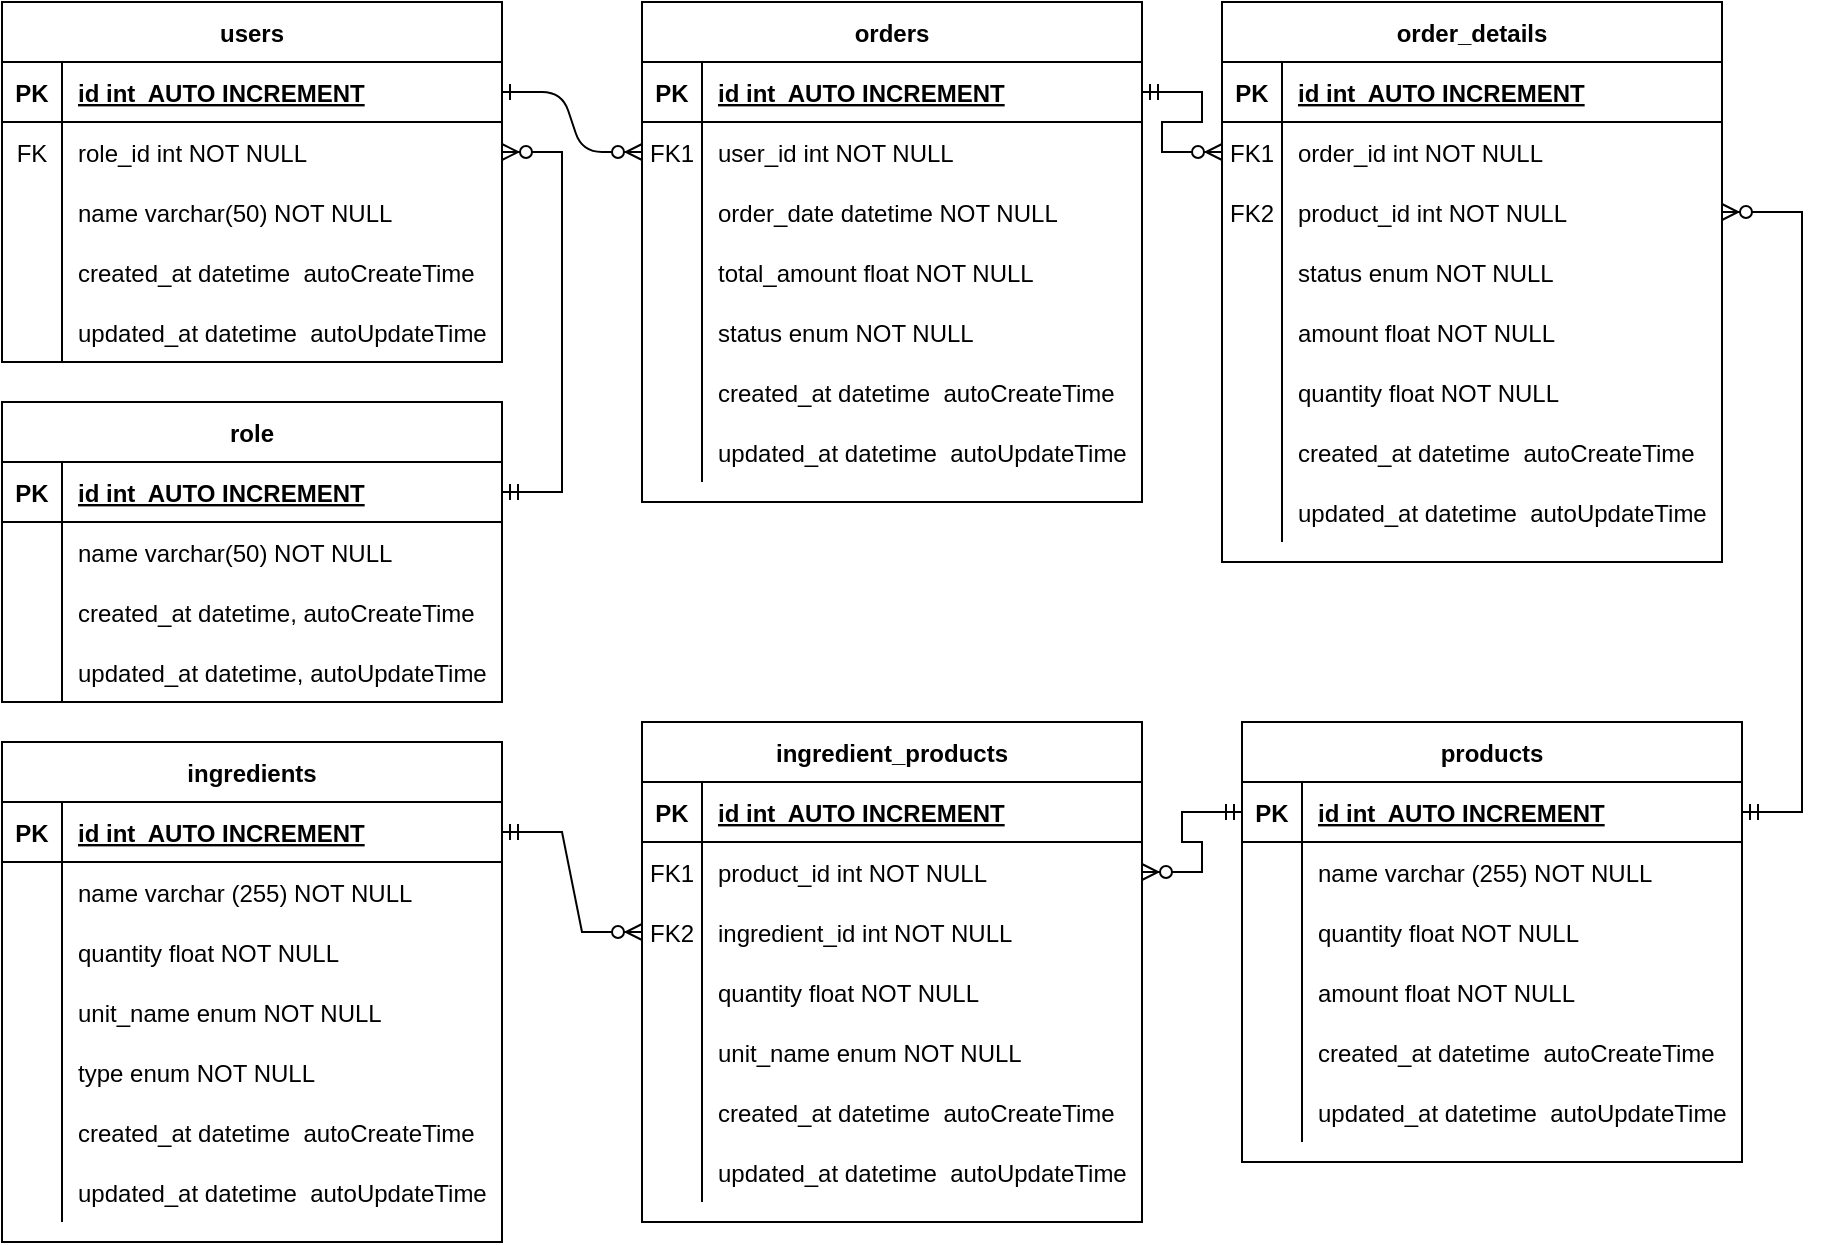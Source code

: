 <mxfile version="24.6.4" type="device">
  <diagram id="R2lEEEUBdFMjLlhIrx00" name="Page-1">
    <mxGraphModel dx="1426" dy="865" grid="1" gridSize="10" guides="1" tooltips="1" connect="1" arrows="1" fold="1" page="1" pageScale="1" pageWidth="850" pageHeight="1100" math="0" shadow="0" extFonts="Permanent Marker^https://fonts.googleapis.com/css?family=Permanent+Marker">
      <root>
        <mxCell id="0" />
        <mxCell id="1" parent="0" />
        <mxCell id="C-vyLk0tnHw3VtMMgP7b-1" value="" style="edgeStyle=entityRelationEdgeStyle;endArrow=ERzeroToMany;startArrow=ERone;endFill=1;startFill=0;" parent="1" source="C-vyLk0tnHw3VtMMgP7b-24" target="C-vyLk0tnHw3VtMMgP7b-6" edge="1">
          <mxGeometry width="100" height="100" relative="1" as="geometry">
            <mxPoint x="340" y="720" as="sourcePoint" />
            <mxPoint x="440" y="620" as="targetPoint" />
          </mxGeometry>
        </mxCell>
        <mxCell id="C-vyLk0tnHw3VtMMgP7b-2" value="orders" style="shape=table;startSize=30;container=1;collapsible=1;childLayout=tableLayout;fixedRows=1;rowLines=0;fontStyle=1;align=center;resizeLast=1;" parent="1" vertex="1">
          <mxGeometry x="360" y="40" width="250" height="250" as="geometry" />
        </mxCell>
        <mxCell id="C-vyLk0tnHw3VtMMgP7b-3" value="" style="shape=partialRectangle;collapsible=0;dropTarget=0;pointerEvents=0;fillColor=none;points=[[0,0.5],[1,0.5]];portConstraint=eastwest;top=0;left=0;right=0;bottom=1;" parent="C-vyLk0tnHw3VtMMgP7b-2" vertex="1">
          <mxGeometry y="30" width="250" height="30" as="geometry" />
        </mxCell>
        <mxCell id="C-vyLk0tnHw3VtMMgP7b-4" value="PK" style="shape=partialRectangle;overflow=hidden;connectable=0;fillColor=none;top=0;left=0;bottom=0;right=0;fontStyle=1;" parent="C-vyLk0tnHw3VtMMgP7b-3" vertex="1">
          <mxGeometry width="30" height="30" as="geometry">
            <mxRectangle width="30" height="30" as="alternateBounds" />
          </mxGeometry>
        </mxCell>
        <mxCell id="C-vyLk0tnHw3VtMMgP7b-5" value="id int  AUTO INCREMENT" style="shape=partialRectangle;overflow=hidden;connectable=0;fillColor=none;top=0;left=0;bottom=0;right=0;align=left;spacingLeft=6;fontStyle=5;" parent="C-vyLk0tnHw3VtMMgP7b-3" vertex="1">
          <mxGeometry x="30" width="220" height="30" as="geometry">
            <mxRectangle width="220" height="30" as="alternateBounds" />
          </mxGeometry>
        </mxCell>
        <mxCell id="C-vyLk0tnHw3VtMMgP7b-6" value="" style="shape=partialRectangle;collapsible=0;dropTarget=0;pointerEvents=0;fillColor=none;points=[[0,0.5],[1,0.5]];portConstraint=eastwest;top=0;left=0;right=0;bottom=0;" parent="C-vyLk0tnHw3VtMMgP7b-2" vertex="1">
          <mxGeometry y="60" width="250" height="30" as="geometry" />
        </mxCell>
        <mxCell id="C-vyLk0tnHw3VtMMgP7b-7" value="FK1" style="shape=partialRectangle;overflow=hidden;connectable=0;fillColor=none;top=0;left=0;bottom=0;right=0;" parent="C-vyLk0tnHw3VtMMgP7b-6" vertex="1">
          <mxGeometry width="30" height="30" as="geometry">
            <mxRectangle width="30" height="30" as="alternateBounds" />
          </mxGeometry>
        </mxCell>
        <mxCell id="C-vyLk0tnHw3VtMMgP7b-8" value="user_id int NOT NULL" style="shape=partialRectangle;overflow=hidden;connectable=0;fillColor=none;top=0;left=0;bottom=0;right=0;align=left;spacingLeft=6;" parent="C-vyLk0tnHw3VtMMgP7b-6" vertex="1">
          <mxGeometry x="30" width="220" height="30" as="geometry">
            <mxRectangle width="220" height="30" as="alternateBounds" />
          </mxGeometry>
        </mxCell>
        <mxCell id="C-vyLk0tnHw3VtMMgP7b-9" value="" style="shape=partialRectangle;collapsible=0;dropTarget=0;pointerEvents=0;fillColor=none;points=[[0,0.5],[1,0.5]];portConstraint=eastwest;top=0;left=0;right=0;bottom=0;" parent="C-vyLk0tnHw3VtMMgP7b-2" vertex="1">
          <mxGeometry y="90" width="250" height="30" as="geometry" />
        </mxCell>
        <mxCell id="C-vyLk0tnHw3VtMMgP7b-10" value="" style="shape=partialRectangle;overflow=hidden;connectable=0;fillColor=none;top=0;left=0;bottom=0;right=0;" parent="C-vyLk0tnHw3VtMMgP7b-9" vertex="1">
          <mxGeometry width="30" height="30" as="geometry">
            <mxRectangle width="30" height="30" as="alternateBounds" />
          </mxGeometry>
        </mxCell>
        <mxCell id="C-vyLk0tnHw3VtMMgP7b-11" value="order_date datetime NOT NULL" style="shape=partialRectangle;overflow=hidden;connectable=0;fillColor=none;top=0;left=0;bottom=0;right=0;align=left;spacingLeft=6;" parent="C-vyLk0tnHw3VtMMgP7b-9" vertex="1">
          <mxGeometry x="30" width="220" height="30" as="geometry">
            <mxRectangle width="220" height="30" as="alternateBounds" />
          </mxGeometry>
        </mxCell>
        <mxCell id="IE8DvN6_Z5y2fhBa3ulV-41" style="shape=partialRectangle;collapsible=0;dropTarget=0;pointerEvents=0;fillColor=none;points=[[0,0.5],[1,0.5]];portConstraint=eastwest;top=0;left=0;right=0;bottom=0;" vertex="1" parent="C-vyLk0tnHw3VtMMgP7b-2">
          <mxGeometry y="120" width="250" height="30" as="geometry" />
        </mxCell>
        <mxCell id="IE8DvN6_Z5y2fhBa3ulV-42" style="shape=partialRectangle;overflow=hidden;connectable=0;fillColor=none;top=0;left=0;bottom=0;right=0;" vertex="1" parent="IE8DvN6_Z5y2fhBa3ulV-41">
          <mxGeometry width="30" height="30" as="geometry">
            <mxRectangle width="30" height="30" as="alternateBounds" />
          </mxGeometry>
        </mxCell>
        <mxCell id="IE8DvN6_Z5y2fhBa3ulV-43" value="total_amount float NOT NULL" style="shape=partialRectangle;overflow=hidden;connectable=0;fillColor=none;top=0;left=0;bottom=0;right=0;align=left;spacingLeft=6;" vertex="1" parent="IE8DvN6_Z5y2fhBa3ulV-41">
          <mxGeometry x="30" width="220" height="30" as="geometry">
            <mxRectangle width="220" height="30" as="alternateBounds" />
          </mxGeometry>
        </mxCell>
        <mxCell id="IE8DvN6_Z5y2fhBa3ulV-38" style="shape=partialRectangle;collapsible=0;dropTarget=0;pointerEvents=0;fillColor=none;points=[[0,0.5],[1,0.5]];portConstraint=eastwest;top=0;left=0;right=0;bottom=0;" vertex="1" parent="C-vyLk0tnHw3VtMMgP7b-2">
          <mxGeometry y="150" width="250" height="30" as="geometry" />
        </mxCell>
        <mxCell id="IE8DvN6_Z5y2fhBa3ulV-39" style="shape=partialRectangle;overflow=hidden;connectable=0;fillColor=none;top=0;left=0;bottom=0;right=0;" vertex="1" parent="IE8DvN6_Z5y2fhBa3ulV-38">
          <mxGeometry width="30" height="30" as="geometry">
            <mxRectangle width="30" height="30" as="alternateBounds" />
          </mxGeometry>
        </mxCell>
        <mxCell id="IE8DvN6_Z5y2fhBa3ulV-40" value="status enum NOT NULL" style="shape=partialRectangle;overflow=hidden;connectable=0;fillColor=none;top=0;left=0;bottom=0;right=0;align=left;spacingLeft=6;" vertex="1" parent="IE8DvN6_Z5y2fhBa3ulV-38">
          <mxGeometry x="30" width="220" height="30" as="geometry">
            <mxRectangle width="220" height="30" as="alternateBounds" />
          </mxGeometry>
        </mxCell>
        <mxCell id="IE8DvN6_Z5y2fhBa3ulV-35" style="shape=partialRectangle;collapsible=0;dropTarget=0;pointerEvents=0;fillColor=none;points=[[0,0.5],[1,0.5]];portConstraint=eastwest;top=0;left=0;right=0;bottom=0;" vertex="1" parent="C-vyLk0tnHw3VtMMgP7b-2">
          <mxGeometry y="180" width="250" height="30" as="geometry" />
        </mxCell>
        <mxCell id="IE8DvN6_Z5y2fhBa3ulV-36" style="shape=partialRectangle;overflow=hidden;connectable=0;fillColor=none;top=0;left=0;bottom=0;right=0;" vertex="1" parent="IE8DvN6_Z5y2fhBa3ulV-35">
          <mxGeometry width="30" height="30" as="geometry">
            <mxRectangle width="30" height="30" as="alternateBounds" />
          </mxGeometry>
        </mxCell>
        <mxCell id="IE8DvN6_Z5y2fhBa3ulV-37" value="created_at datetime  autoCreateTime" style="shape=partialRectangle;overflow=hidden;connectable=0;fillColor=none;top=0;left=0;bottom=0;right=0;align=left;spacingLeft=6;" vertex="1" parent="IE8DvN6_Z5y2fhBa3ulV-35">
          <mxGeometry x="30" width="220" height="30" as="geometry">
            <mxRectangle width="220" height="30" as="alternateBounds" />
          </mxGeometry>
        </mxCell>
        <mxCell id="IE8DvN6_Z5y2fhBa3ulV-32" style="shape=partialRectangle;collapsible=0;dropTarget=0;pointerEvents=0;fillColor=none;points=[[0,0.5],[1,0.5]];portConstraint=eastwest;top=0;left=0;right=0;bottom=0;" vertex="1" parent="C-vyLk0tnHw3VtMMgP7b-2">
          <mxGeometry y="210" width="250" height="30" as="geometry" />
        </mxCell>
        <mxCell id="IE8DvN6_Z5y2fhBa3ulV-33" style="shape=partialRectangle;overflow=hidden;connectable=0;fillColor=none;top=0;left=0;bottom=0;right=0;" vertex="1" parent="IE8DvN6_Z5y2fhBa3ulV-32">
          <mxGeometry width="30" height="30" as="geometry">
            <mxRectangle width="30" height="30" as="alternateBounds" />
          </mxGeometry>
        </mxCell>
        <mxCell id="IE8DvN6_Z5y2fhBa3ulV-34" value="updated_at datetime  autoUpdateTime" style="shape=partialRectangle;overflow=hidden;connectable=0;fillColor=none;top=0;left=0;bottom=0;right=0;align=left;spacingLeft=6;" vertex="1" parent="IE8DvN6_Z5y2fhBa3ulV-32">
          <mxGeometry x="30" width="220" height="30" as="geometry">
            <mxRectangle width="220" height="30" as="alternateBounds" />
          </mxGeometry>
        </mxCell>
        <mxCell id="C-vyLk0tnHw3VtMMgP7b-23" value="users" style="shape=table;startSize=30;container=1;collapsible=1;childLayout=tableLayout;fixedRows=1;rowLines=0;fontStyle=1;align=center;resizeLast=1;" parent="1" vertex="1">
          <mxGeometry x="40" y="40" width="250" height="180" as="geometry" />
        </mxCell>
        <mxCell id="C-vyLk0tnHw3VtMMgP7b-24" value="" style="shape=partialRectangle;collapsible=0;dropTarget=0;pointerEvents=0;fillColor=none;points=[[0,0.5],[1,0.5]];portConstraint=eastwest;top=0;left=0;right=0;bottom=1;" parent="C-vyLk0tnHw3VtMMgP7b-23" vertex="1">
          <mxGeometry y="30" width="250" height="30" as="geometry" />
        </mxCell>
        <mxCell id="C-vyLk0tnHw3VtMMgP7b-25" value="PK" style="shape=partialRectangle;overflow=hidden;connectable=0;fillColor=none;top=0;left=0;bottom=0;right=0;fontStyle=1;" parent="C-vyLk0tnHw3VtMMgP7b-24" vertex="1">
          <mxGeometry width="30" height="30" as="geometry">
            <mxRectangle width="30" height="30" as="alternateBounds" />
          </mxGeometry>
        </mxCell>
        <mxCell id="C-vyLk0tnHw3VtMMgP7b-26" value="id int  AUTO INCREMENT" style="shape=partialRectangle;overflow=hidden;connectable=0;fillColor=none;top=0;left=0;bottom=0;right=0;align=left;spacingLeft=6;fontStyle=5;" parent="C-vyLk0tnHw3VtMMgP7b-24" vertex="1">
          <mxGeometry x="30" width="220" height="30" as="geometry">
            <mxRectangle width="220" height="30" as="alternateBounds" />
          </mxGeometry>
        </mxCell>
        <mxCell id="IE8DvN6_Z5y2fhBa3ulV-1" style="shape=partialRectangle;collapsible=0;dropTarget=0;pointerEvents=0;fillColor=none;points=[[0,0.5],[1,0.5]];portConstraint=eastwest;top=0;left=0;right=0;bottom=0;" vertex="1" parent="C-vyLk0tnHw3VtMMgP7b-23">
          <mxGeometry y="60" width="250" height="30" as="geometry" />
        </mxCell>
        <mxCell id="IE8DvN6_Z5y2fhBa3ulV-2" value="FK" style="shape=partialRectangle;overflow=hidden;connectable=0;fillColor=none;top=0;left=0;bottom=0;right=0;" vertex="1" parent="IE8DvN6_Z5y2fhBa3ulV-1">
          <mxGeometry width="30" height="30" as="geometry">
            <mxRectangle width="30" height="30" as="alternateBounds" />
          </mxGeometry>
        </mxCell>
        <mxCell id="IE8DvN6_Z5y2fhBa3ulV-3" value="role_id int NOT NULL" style="shape=partialRectangle;overflow=hidden;connectable=0;fillColor=none;top=0;left=0;bottom=0;right=0;align=left;spacingLeft=6;" vertex="1" parent="IE8DvN6_Z5y2fhBa3ulV-1">
          <mxGeometry x="30" width="220" height="30" as="geometry">
            <mxRectangle width="220" height="30" as="alternateBounds" />
          </mxGeometry>
        </mxCell>
        <mxCell id="C-vyLk0tnHw3VtMMgP7b-27" value="" style="shape=partialRectangle;collapsible=0;dropTarget=0;pointerEvents=0;fillColor=none;points=[[0,0.5],[1,0.5]];portConstraint=eastwest;top=0;left=0;right=0;bottom=0;" parent="C-vyLk0tnHw3VtMMgP7b-23" vertex="1">
          <mxGeometry y="90" width="250" height="30" as="geometry" />
        </mxCell>
        <mxCell id="C-vyLk0tnHw3VtMMgP7b-28" value="" style="shape=partialRectangle;overflow=hidden;connectable=0;fillColor=none;top=0;left=0;bottom=0;right=0;" parent="C-vyLk0tnHw3VtMMgP7b-27" vertex="1">
          <mxGeometry width="30" height="30" as="geometry">
            <mxRectangle width="30" height="30" as="alternateBounds" />
          </mxGeometry>
        </mxCell>
        <mxCell id="C-vyLk0tnHw3VtMMgP7b-29" value="name varchar(50) NOT NULL" style="shape=partialRectangle;overflow=hidden;connectable=0;fillColor=none;top=0;left=0;bottom=0;right=0;align=left;spacingLeft=6;" parent="C-vyLk0tnHw3VtMMgP7b-27" vertex="1">
          <mxGeometry x="30" width="220" height="30" as="geometry">
            <mxRectangle width="220" height="30" as="alternateBounds" />
          </mxGeometry>
        </mxCell>
        <mxCell id="IE8DvN6_Z5y2fhBa3ulV-7" style="shape=partialRectangle;collapsible=0;dropTarget=0;pointerEvents=0;fillColor=none;points=[[0,0.5],[1,0.5]];portConstraint=eastwest;top=0;left=0;right=0;bottom=0;" vertex="1" parent="C-vyLk0tnHw3VtMMgP7b-23">
          <mxGeometry y="120" width="250" height="30" as="geometry" />
        </mxCell>
        <mxCell id="IE8DvN6_Z5y2fhBa3ulV-8" style="shape=partialRectangle;overflow=hidden;connectable=0;fillColor=none;top=0;left=0;bottom=0;right=0;" vertex="1" parent="IE8DvN6_Z5y2fhBa3ulV-7">
          <mxGeometry width="30" height="30" as="geometry">
            <mxRectangle width="30" height="30" as="alternateBounds" />
          </mxGeometry>
        </mxCell>
        <mxCell id="IE8DvN6_Z5y2fhBa3ulV-9" value="created_at datetime  autoCreateTime" style="shape=partialRectangle;overflow=hidden;connectable=0;fillColor=none;top=0;left=0;bottom=0;right=0;align=left;spacingLeft=6;" vertex="1" parent="IE8DvN6_Z5y2fhBa3ulV-7">
          <mxGeometry x="30" width="220" height="30" as="geometry">
            <mxRectangle width="220" height="30" as="alternateBounds" />
          </mxGeometry>
        </mxCell>
        <mxCell id="IE8DvN6_Z5y2fhBa3ulV-4" style="shape=partialRectangle;collapsible=0;dropTarget=0;pointerEvents=0;fillColor=none;points=[[0,0.5],[1,0.5]];portConstraint=eastwest;top=0;left=0;right=0;bottom=0;" vertex="1" parent="C-vyLk0tnHw3VtMMgP7b-23">
          <mxGeometry y="150" width="250" height="30" as="geometry" />
        </mxCell>
        <mxCell id="IE8DvN6_Z5y2fhBa3ulV-5" style="shape=partialRectangle;overflow=hidden;connectable=0;fillColor=none;top=0;left=0;bottom=0;right=0;" vertex="1" parent="IE8DvN6_Z5y2fhBa3ulV-4">
          <mxGeometry width="30" height="30" as="geometry">
            <mxRectangle width="30" height="30" as="alternateBounds" />
          </mxGeometry>
        </mxCell>
        <mxCell id="IE8DvN6_Z5y2fhBa3ulV-6" value="updated_at datetime  autoUpdateTime" style="shape=partialRectangle;overflow=hidden;connectable=0;fillColor=none;top=0;left=0;bottom=0;right=0;align=left;spacingLeft=6;" vertex="1" parent="IE8DvN6_Z5y2fhBa3ulV-4">
          <mxGeometry x="30" width="220" height="30" as="geometry">
            <mxRectangle width="220" height="30" as="alternateBounds" />
          </mxGeometry>
        </mxCell>
        <mxCell id="IE8DvN6_Z5y2fhBa3ulV-10" value="role" style="shape=table;startSize=30;container=1;collapsible=1;childLayout=tableLayout;fixedRows=1;rowLines=0;fontStyle=1;align=center;resizeLast=1;" vertex="1" parent="1">
          <mxGeometry x="40" y="240" width="250" height="150" as="geometry" />
        </mxCell>
        <mxCell id="IE8DvN6_Z5y2fhBa3ulV-11" value="" style="shape=partialRectangle;collapsible=0;dropTarget=0;pointerEvents=0;fillColor=none;points=[[0,0.5],[1,0.5]];portConstraint=eastwest;top=0;left=0;right=0;bottom=1;" vertex="1" parent="IE8DvN6_Z5y2fhBa3ulV-10">
          <mxGeometry y="30" width="250" height="30" as="geometry" />
        </mxCell>
        <mxCell id="IE8DvN6_Z5y2fhBa3ulV-12" value="PK" style="shape=partialRectangle;overflow=hidden;connectable=0;fillColor=none;top=0;left=0;bottom=0;right=0;fontStyle=1;" vertex="1" parent="IE8DvN6_Z5y2fhBa3ulV-11">
          <mxGeometry width="30" height="30" as="geometry">
            <mxRectangle width="30" height="30" as="alternateBounds" />
          </mxGeometry>
        </mxCell>
        <mxCell id="IE8DvN6_Z5y2fhBa3ulV-13" value="id int  AUTO INCREMENT" style="shape=partialRectangle;overflow=hidden;connectable=0;fillColor=none;top=0;left=0;bottom=0;right=0;align=left;spacingLeft=6;fontStyle=5;" vertex="1" parent="IE8DvN6_Z5y2fhBa3ulV-11">
          <mxGeometry x="30" width="220" height="30" as="geometry">
            <mxRectangle width="220" height="30" as="alternateBounds" />
          </mxGeometry>
        </mxCell>
        <mxCell id="IE8DvN6_Z5y2fhBa3ulV-17" value="" style="shape=partialRectangle;collapsible=0;dropTarget=0;pointerEvents=0;fillColor=none;points=[[0,0.5],[1,0.5]];portConstraint=eastwest;top=0;left=0;right=0;bottom=0;" vertex="1" parent="IE8DvN6_Z5y2fhBa3ulV-10">
          <mxGeometry y="60" width="250" height="30" as="geometry" />
        </mxCell>
        <mxCell id="IE8DvN6_Z5y2fhBa3ulV-18" value="" style="shape=partialRectangle;overflow=hidden;connectable=0;fillColor=none;top=0;left=0;bottom=0;right=0;" vertex="1" parent="IE8DvN6_Z5y2fhBa3ulV-17">
          <mxGeometry width="30" height="30" as="geometry">
            <mxRectangle width="30" height="30" as="alternateBounds" />
          </mxGeometry>
        </mxCell>
        <mxCell id="IE8DvN6_Z5y2fhBa3ulV-19" value="name varchar(50) NOT NULL" style="shape=partialRectangle;overflow=hidden;connectable=0;fillColor=none;top=0;left=0;bottom=0;right=0;align=left;spacingLeft=6;" vertex="1" parent="IE8DvN6_Z5y2fhBa3ulV-17">
          <mxGeometry x="30" width="220" height="30" as="geometry">
            <mxRectangle width="220" height="30" as="alternateBounds" />
          </mxGeometry>
        </mxCell>
        <mxCell id="IE8DvN6_Z5y2fhBa3ulV-20" style="shape=partialRectangle;collapsible=0;dropTarget=0;pointerEvents=0;fillColor=none;points=[[0,0.5],[1,0.5]];portConstraint=eastwest;top=0;left=0;right=0;bottom=0;" vertex="1" parent="IE8DvN6_Z5y2fhBa3ulV-10">
          <mxGeometry y="90" width="250" height="30" as="geometry" />
        </mxCell>
        <mxCell id="IE8DvN6_Z5y2fhBa3ulV-21" style="shape=partialRectangle;overflow=hidden;connectable=0;fillColor=none;top=0;left=0;bottom=0;right=0;" vertex="1" parent="IE8DvN6_Z5y2fhBa3ulV-20">
          <mxGeometry width="30" height="30" as="geometry">
            <mxRectangle width="30" height="30" as="alternateBounds" />
          </mxGeometry>
        </mxCell>
        <mxCell id="IE8DvN6_Z5y2fhBa3ulV-22" value="created_at datetime, autoCreateTime" style="shape=partialRectangle;overflow=hidden;connectable=0;fillColor=none;top=0;left=0;bottom=0;right=0;align=left;spacingLeft=6;" vertex="1" parent="IE8DvN6_Z5y2fhBa3ulV-20">
          <mxGeometry x="30" width="220" height="30" as="geometry">
            <mxRectangle width="220" height="30" as="alternateBounds" />
          </mxGeometry>
        </mxCell>
        <mxCell id="IE8DvN6_Z5y2fhBa3ulV-23" style="shape=partialRectangle;collapsible=0;dropTarget=0;pointerEvents=0;fillColor=none;points=[[0,0.5],[1,0.5]];portConstraint=eastwest;top=0;left=0;right=0;bottom=0;" vertex="1" parent="IE8DvN6_Z5y2fhBa3ulV-10">
          <mxGeometry y="120" width="250" height="30" as="geometry" />
        </mxCell>
        <mxCell id="IE8DvN6_Z5y2fhBa3ulV-24" style="shape=partialRectangle;overflow=hidden;connectable=0;fillColor=none;top=0;left=0;bottom=0;right=0;" vertex="1" parent="IE8DvN6_Z5y2fhBa3ulV-23">
          <mxGeometry width="30" height="30" as="geometry">
            <mxRectangle width="30" height="30" as="alternateBounds" />
          </mxGeometry>
        </mxCell>
        <mxCell id="IE8DvN6_Z5y2fhBa3ulV-25" value="updated_at datetime, autoUpdateTime" style="shape=partialRectangle;overflow=hidden;connectable=0;fillColor=none;top=0;left=0;bottom=0;right=0;align=left;spacingLeft=6;" vertex="1" parent="IE8DvN6_Z5y2fhBa3ulV-23">
          <mxGeometry x="30" width="220" height="30" as="geometry">
            <mxRectangle width="220" height="30" as="alternateBounds" />
          </mxGeometry>
        </mxCell>
        <mxCell id="IE8DvN6_Z5y2fhBa3ulV-31" value="" style="edgeStyle=entityRelationEdgeStyle;fontSize=12;html=1;endArrow=ERzeroToMany;startArrow=ERmandOne;rounded=0;" edge="1" parent="1" source="IE8DvN6_Z5y2fhBa3ulV-11" target="IE8DvN6_Z5y2fhBa3ulV-1">
          <mxGeometry width="100" height="100" relative="1" as="geometry">
            <mxPoint x="390" y="270" as="sourcePoint" />
            <mxPoint x="490" y="170" as="targetPoint" />
          </mxGeometry>
        </mxCell>
        <mxCell id="IE8DvN6_Z5y2fhBa3ulV-47" value="order_details" style="shape=table;startSize=30;container=1;collapsible=1;childLayout=tableLayout;fixedRows=1;rowLines=0;fontStyle=1;align=center;resizeLast=1;" vertex="1" parent="1">
          <mxGeometry x="650" y="40" width="250" height="280" as="geometry" />
        </mxCell>
        <mxCell id="IE8DvN6_Z5y2fhBa3ulV-48" value="" style="shape=partialRectangle;collapsible=0;dropTarget=0;pointerEvents=0;fillColor=none;points=[[0,0.5],[1,0.5]];portConstraint=eastwest;top=0;left=0;right=0;bottom=1;" vertex="1" parent="IE8DvN6_Z5y2fhBa3ulV-47">
          <mxGeometry y="30" width="250" height="30" as="geometry" />
        </mxCell>
        <mxCell id="IE8DvN6_Z5y2fhBa3ulV-49" value="PK" style="shape=partialRectangle;overflow=hidden;connectable=0;fillColor=none;top=0;left=0;bottom=0;right=0;fontStyle=1;" vertex="1" parent="IE8DvN6_Z5y2fhBa3ulV-48">
          <mxGeometry width="30" height="30" as="geometry">
            <mxRectangle width="30" height="30" as="alternateBounds" />
          </mxGeometry>
        </mxCell>
        <mxCell id="IE8DvN6_Z5y2fhBa3ulV-50" value="id int  AUTO INCREMENT" style="shape=partialRectangle;overflow=hidden;connectable=0;fillColor=none;top=0;left=0;bottom=0;right=0;align=left;spacingLeft=6;fontStyle=5;" vertex="1" parent="IE8DvN6_Z5y2fhBa3ulV-48">
          <mxGeometry x="30" width="220" height="30" as="geometry">
            <mxRectangle width="220" height="30" as="alternateBounds" />
          </mxGeometry>
        </mxCell>
        <mxCell id="IE8DvN6_Z5y2fhBa3ulV-51" value="" style="shape=partialRectangle;collapsible=0;dropTarget=0;pointerEvents=0;fillColor=none;points=[[0,0.5],[1,0.5]];portConstraint=eastwest;top=0;left=0;right=0;bottom=0;" vertex="1" parent="IE8DvN6_Z5y2fhBa3ulV-47">
          <mxGeometry y="60" width="250" height="30" as="geometry" />
        </mxCell>
        <mxCell id="IE8DvN6_Z5y2fhBa3ulV-52" value="FK1" style="shape=partialRectangle;overflow=hidden;connectable=0;fillColor=none;top=0;left=0;bottom=0;right=0;" vertex="1" parent="IE8DvN6_Z5y2fhBa3ulV-51">
          <mxGeometry width="30" height="30" as="geometry">
            <mxRectangle width="30" height="30" as="alternateBounds" />
          </mxGeometry>
        </mxCell>
        <mxCell id="IE8DvN6_Z5y2fhBa3ulV-53" value="order_id int NOT NULL" style="shape=partialRectangle;overflow=hidden;connectable=0;fillColor=none;top=0;left=0;bottom=0;right=0;align=left;spacingLeft=6;" vertex="1" parent="IE8DvN6_Z5y2fhBa3ulV-51">
          <mxGeometry x="30" width="220" height="30" as="geometry">
            <mxRectangle width="220" height="30" as="alternateBounds" />
          </mxGeometry>
        </mxCell>
        <mxCell id="IE8DvN6_Z5y2fhBa3ulV-54" value="" style="shape=partialRectangle;collapsible=0;dropTarget=0;pointerEvents=0;fillColor=none;points=[[0,0.5],[1,0.5]];portConstraint=eastwest;top=0;left=0;right=0;bottom=0;" vertex="1" parent="IE8DvN6_Z5y2fhBa3ulV-47">
          <mxGeometry y="90" width="250" height="30" as="geometry" />
        </mxCell>
        <mxCell id="IE8DvN6_Z5y2fhBa3ulV-55" value="FK2" style="shape=partialRectangle;overflow=hidden;connectable=0;fillColor=none;top=0;left=0;bottom=0;right=0;" vertex="1" parent="IE8DvN6_Z5y2fhBa3ulV-54">
          <mxGeometry width="30" height="30" as="geometry">
            <mxRectangle width="30" height="30" as="alternateBounds" />
          </mxGeometry>
        </mxCell>
        <mxCell id="IE8DvN6_Z5y2fhBa3ulV-56" value="product_id int NOT NULL" style="shape=partialRectangle;overflow=hidden;connectable=0;fillColor=none;top=0;left=0;bottom=0;right=0;align=left;spacingLeft=6;" vertex="1" parent="IE8DvN6_Z5y2fhBa3ulV-54">
          <mxGeometry x="30" width="220" height="30" as="geometry">
            <mxRectangle width="220" height="30" as="alternateBounds" />
          </mxGeometry>
        </mxCell>
        <mxCell id="IE8DvN6_Z5y2fhBa3ulV-156" style="shape=partialRectangle;collapsible=0;dropTarget=0;pointerEvents=0;fillColor=none;points=[[0,0.5],[1,0.5]];portConstraint=eastwest;top=0;left=0;right=0;bottom=0;" vertex="1" parent="IE8DvN6_Z5y2fhBa3ulV-47">
          <mxGeometry y="120" width="250" height="30" as="geometry" />
        </mxCell>
        <mxCell id="IE8DvN6_Z5y2fhBa3ulV-157" style="shape=partialRectangle;overflow=hidden;connectable=0;fillColor=none;top=0;left=0;bottom=0;right=0;" vertex="1" parent="IE8DvN6_Z5y2fhBa3ulV-156">
          <mxGeometry width="30" height="30" as="geometry">
            <mxRectangle width="30" height="30" as="alternateBounds" />
          </mxGeometry>
        </mxCell>
        <mxCell id="IE8DvN6_Z5y2fhBa3ulV-158" value="status enum NOT NULL" style="shape=partialRectangle;overflow=hidden;connectable=0;fillColor=none;top=0;left=0;bottom=0;right=0;align=left;spacingLeft=6;" vertex="1" parent="IE8DvN6_Z5y2fhBa3ulV-156">
          <mxGeometry x="30" width="220" height="30" as="geometry">
            <mxRectangle width="220" height="30" as="alternateBounds" />
          </mxGeometry>
        </mxCell>
        <mxCell id="IE8DvN6_Z5y2fhBa3ulV-57" style="shape=partialRectangle;collapsible=0;dropTarget=0;pointerEvents=0;fillColor=none;points=[[0,0.5],[1,0.5]];portConstraint=eastwest;top=0;left=0;right=0;bottom=0;" vertex="1" parent="IE8DvN6_Z5y2fhBa3ulV-47">
          <mxGeometry y="150" width="250" height="30" as="geometry" />
        </mxCell>
        <mxCell id="IE8DvN6_Z5y2fhBa3ulV-58" style="shape=partialRectangle;overflow=hidden;connectable=0;fillColor=none;top=0;left=0;bottom=0;right=0;" vertex="1" parent="IE8DvN6_Z5y2fhBa3ulV-57">
          <mxGeometry width="30" height="30" as="geometry">
            <mxRectangle width="30" height="30" as="alternateBounds" />
          </mxGeometry>
        </mxCell>
        <mxCell id="IE8DvN6_Z5y2fhBa3ulV-59" value="amount float NOT NULL" style="shape=partialRectangle;overflow=hidden;connectable=0;fillColor=none;top=0;left=0;bottom=0;right=0;align=left;spacingLeft=6;" vertex="1" parent="IE8DvN6_Z5y2fhBa3ulV-57">
          <mxGeometry x="30" width="220" height="30" as="geometry">
            <mxRectangle width="220" height="30" as="alternateBounds" />
          </mxGeometry>
        </mxCell>
        <mxCell id="IE8DvN6_Z5y2fhBa3ulV-60" style="shape=partialRectangle;collapsible=0;dropTarget=0;pointerEvents=0;fillColor=none;points=[[0,0.5],[1,0.5]];portConstraint=eastwest;top=0;left=0;right=0;bottom=0;" vertex="1" parent="IE8DvN6_Z5y2fhBa3ulV-47">
          <mxGeometry y="180" width="250" height="30" as="geometry" />
        </mxCell>
        <mxCell id="IE8DvN6_Z5y2fhBa3ulV-61" style="shape=partialRectangle;overflow=hidden;connectable=0;fillColor=none;top=0;left=0;bottom=0;right=0;" vertex="1" parent="IE8DvN6_Z5y2fhBa3ulV-60">
          <mxGeometry width="30" height="30" as="geometry">
            <mxRectangle width="30" height="30" as="alternateBounds" />
          </mxGeometry>
        </mxCell>
        <mxCell id="IE8DvN6_Z5y2fhBa3ulV-62" value="quantity float NOT NULL" style="shape=partialRectangle;overflow=hidden;connectable=0;fillColor=none;top=0;left=0;bottom=0;right=0;align=left;spacingLeft=6;" vertex="1" parent="IE8DvN6_Z5y2fhBa3ulV-60">
          <mxGeometry x="30" width="220" height="30" as="geometry">
            <mxRectangle width="220" height="30" as="alternateBounds" />
          </mxGeometry>
        </mxCell>
        <mxCell id="IE8DvN6_Z5y2fhBa3ulV-63" style="shape=partialRectangle;collapsible=0;dropTarget=0;pointerEvents=0;fillColor=none;points=[[0,0.5],[1,0.5]];portConstraint=eastwest;top=0;left=0;right=0;bottom=0;" vertex="1" parent="IE8DvN6_Z5y2fhBa3ulV-47">
          <mxGeometry y="210" width="250" height="30" as="geometry" />
        </mxCell>
        <mxCell id="IE8DvN6_Z5y2fhBa3ulV-64" style="shape=partialRectangle;overflow=hidden;connectable=0;fillColor=none;top=0;left=0;bottom=0;right=0;" vertex="1" parent="IE8DvN6_Z5y2fhBa3ulV-63">
          <mxGeometry width="30" height="30" as="geometry">
            <mxRectangle width="30" height="30" as="alternateBounds" />
          </mxGeometry>
        </mxCell>
        <mxCell id="IE8DvN6_Z5y2fhBa3ulV-65" value="created_at datetime  autoCreateTime" style="shape=partialRectangle;overflow=hidden;connectable=0;fillColor=none;top=0;left=0;bottom=0;right=0;align=left;spacingLeft=6;" vertex="1" parent="IE8DvN6_Z5y2fhBa3ulV-63">
          <mxGeometry x="30" width="220" height="30" as="geometry">
            <mxRectangle width="220" height="30" as="alternateBounds" />
          </mxGeometry>
        </mxCell>
        <mxCell id="IE8DvN6_Z5y2fhBa3ulV-66" style="shape=partialRectangle;collapsible=0;dropTarget=0;pointerEvents=0;fillColor=none;points=[[0,0.5],[1,0.5]];portConstraint=eastwest;top=0;left=0;right=0;bottom=0;" vertex="1" parent="IE8DvN6_Z5y2fhBa3ulV-47">
          <mxGeometry y="240" width="250" height="30" as="geometry" />
        </mxCell>
        <mxCell id="IE8DvN6_Z5y2fhBa3ulV-67" style="shape=partialRectangle;overflow=hidden;connectable=0;fillColor=none;top=0;left=0;bottom=0;right=0;" vertex="1" parent="IE8DvN6_Z5y2fhBa3ulV-66">
          <mxGeometry width="30" height="30" as="geometry">
            <mxRectangle width="30" height="30" as="alternateBounds" />
          </mxGeometry>
        </mxCell>
        <mxCell id="IE8DvN6_Z5y2fhBa3ulV-68" value="updated_at datetime  autoUpdateTime" style="shape=partialRectangle;overflow=hidden;connectable=0;fillColor=none;top=0;left=0;bottom=0;right=0;align=left;spacingLeft=6;" vertex="1" parent="IE8DvN6_Z5y2fhBa3ulV-66">
          <mxGeometry x="30" width="220" height="30" as="geometry">
            <mxRectangle width="220" height="30" as="alternateBounds" />
          </mxGeometry>
        </mxCell>
        <mxCell id="IE8DvN6_Z5y2fhBa3ulV-69" value="" style="edgeStyle=entityRelationEdgeStyle;fontSize=12;html=1;endArrow=ERzeroToMany;startArrow=ERmandOne;rounded=0;entryX=0;entryY=0.5;entryDx=0;entryDy=0;" edge="1" parent="1" source="C-vyLk0tnHw3VtMMgP7b-3" target="IE8DvN6_Z5y2fhBa3ulV-51">
          <mxGeometry width="100" height="100" relative="1" as="geometry">
            <mxPoint x="810" y="270" as="sourcePoint" />
            <mxPoint x="910" y="170" as="targetPoint" />
            <Array as="points">
              <mxPoint x="740" y="120" />
              <mxPoint x="750" y="120" />
            </Array>
          </mxGeometry>
        </mxCell>
        <mxCell id="IE8DvN6_Z5y2fhBa3ulV-70" value="products" style="shape=table;startSize=30;container=1;collapsible=1;childLayout=tableLayout;fixedRows=1;rowLines=0;fontStyle=1;align=center;resizeLast=1;" vertex="1" parent="1">
          <mxGeometry x="660" y="400" width="250" height="220" as="geometry" />
        </mxCell>
        <mxCell id="IE8DvN6_Z5y2fhBa3ulV-71" value="" style="shape=partialRectangle;collapsible=0;dropTarget=0;pointerEvents=0;fillColor=none;points=[[0,0.5],[1,0.5]];portConstraint=eastwest;top=0;left=0;right=0;bottom=1;" vertex="1" parent="IE8DvN6_Z5y2fhBa3ulV-70">
          <mxGeometry y="30" width="250" height="30" as="geometry" />
        </mxCell>
        <mxCell id="IE8DvN6_Z5y2fhBa3ulV-72" value="PK" style="shape=partialRectangle;overflow=hidden;connectable=0;fillColor=none;top=0;left=0;bottom=0;right=0;fontStyle=1;" vertex="1" parent="IE8DvN6_Z5y2fhBa3ulV-71">
          <mxGeometry width="30" height="30" as="geometry">
            <mxRectangle width="30" height="30" as="alternateBounds" />
          </mxGeometry>
        </mxCell>
        <mxCell id="IE8DvN6_Z5y2fhBa3ulV-73" value="id int  AUTO INCREMENT" style="shape=partialRectangle;overflow=hidden;connectable=0;fillColor=none;top=0;left=0;bottom=0;right=0;align=left;spacingLeft=6;fontStyle=5;" vertex="1" parent="IE8DvN6_Z5y2fhBa3ulV-71">
          <mxGeometry x="30" width="220" height="30" as="geometry">
            <mxRectangle width="220" height="30" as="alternateBounds" />
          </mxGeometry>
        </mxCell>
        <mxCell id="IE8DvN6_Z5y2fhBa3ulV-74" value="" style="shape=partialRectangle;collapsible=0;dropTarget=0;pointerEvents=0;fillColor=none;points=[[0,0.5],[1,0.5]];portConstraint=eastwest;top=0;left=0;right=0;bottom=0;" vertex="1" parent="IE8DvN6_Z5y2fhBa3ulV-70">
          <mxGeometry y="60" width="250" height="30" as="geometry" />
        </mxCell>
        <mxCell id="IE8DvN6_Z5y2fhBa3ulV-75" value="" style="shape=partialRectangle;overflow=hidden;connectable=0;fillColor=none;top=0;left=0;bottom=0;right=0;" vertex="1" parent="IE8DvN6_Z5y2fhBa3ulV-74">
          <mxGeometry width="30" height="30" as="geometry">
            <mxRectangle width="30" height="30" as="alternateBounds" />
          </mxGeometry>
        </mxCell>
        <mxCell id="IE8DvN6_Z5y2fhBa3ulV-76" value="name varchar (255) NOT NULL" style="shape=partialRectangle;overflow=hidden;connectable=0;fillColor=none;top=0;left=0;bottom=0;right=0;align=left;spacingLeft=6;" vertex="1" parent="IE8DvN6_Z5y2fhBa3ulV-74">
          <mxGeometry x="30" width="220" height="30" as="geometry">
            <mxRectangle width="220" height="30" as="alternateBounds" />
          </mxGeometry>
        </mxCell>
        <mxCell id="IE8DvN6_Z5y2fhBa3ulV-77" value="" style="shape=partialRectangle;collapsible=0;dropTarget=0;pointerEvents=0;fillColor=none;points=[[0,0.5],[1,0.5]];portConstraint=eastwest;top=0;left=0;right=0;bottom=0;" vertex="1" parent="IE8DvN6_Z5y2fhBa3ulV-70">
          <mxGeometry y="90" width="250" height="30" as="geometry" />
        </mxCell>
        <mxCell id="IE8DvN6_Z5y2fhBa3ulV-78" value="" style="shape=partialRectangle;overflow=hidden;connectable=0;fillColor=none;top=0;left=0;bottom=0;right=0;" vertex="1" parent="IE8DvN6_Z5y2fhBa3ulV-77">
          <mxGeometry width="30" height="30" as="geometry">
            <mxRectangle width="30" height="30" as="alternateBounds" />
          </mxGeometry>
        </mxCell>
        <mxCell id="IE8DvN6_Z5y2fhBa3ulV-79" value="quantity float NOT NULL" style="shape=partialRectangle;overflow=hidden;connectable=0;fillColor=none;top=0;left=0;bottom=0;right=0;align=left;spacingLeft=6;" vertex="1" parent="IE8DvN6_Z5y2fhBa3ulV-77">
          <mxGeometry x="30" width="220" height="30" as="geometry">
            <mxRectangle width="220" height="30" as="alternateBounds" />
          </mxGeometry>
        </mxCell>
        <mxCell id="IE8DvN6_Z5y2fhBa3ulV-80" style="shape=partialRectangle;collapsible=0;dropTarget=0;pointerEvents=0;fillColor=none;points=[[0,0.5],[1,0.5]];portConstraint=eastwest;top=0;left=0;right=0;bottom=0;" vertex="1" parent="IE8DvN6_Z5y2fhBa3ulV-70">
          <mxGeometry y="120" width="250" height="30" as="geometry" />
        </mxCell>
        <mxCell id="IE8DvN6_Z5y2fhBa3ulV-81" style="shape=partialRectangle;overflow=hidden;connectable=0;fillColor=none;top=0;left=0;bottom=0;right=0;" vertex="1" parent="IE8DvN6_Z5y2fhBa3ulV-80">
          <mxGeometry width="30" height="30" as="geometry">
            <mxRectangle width="30" height="30" as="alternateBounds" />
          </mxGeometry>
        </mxCell>
        <mxCell id="IE8DvN6_Z5y2fhBa3ulV-82" value="amount float NOT NULL" style="shape=partialRectangle;overflow=hidden;connectable=0;fillColor=none;top=0;left=0;bottom=0;right=0;align=left;spacingLeft=6;" vertex="1" parent="IE8DvN6_Z5y2fhBa3ulV-80">
          <mxGeometry x="30" width="220" height="30" as="geometry">
            <mxRectangle width="220" height="30" as="alternateBounds" />
          </mxGeometry>
        </mxCell>
        <mxCell id="IE8DvN6_Z5y2fhBa3ulV-86" style="shape=partialRectangle;collapsible=0;dropTarget=0;pointerEvents=0;fillColor=none;points=[[0,0.5],[1,0.5]];portConstraint=eastwest;top=0;left=0;right=0;bottom=0;" vertex="1" parent="IE8DvN6_Z5y2fhBa3ulV-70">
          <mxGeometry y="150" width="250" height="30" as="geometry" />
        </mxCell>
        <mxCell id="IE8DvN6_Z5y2fhBa3ulV-87" style="shape=partialRectangle;overflow=hidden;connectable=0;fillColor=none;top=0;left=0;bottom=0;right=0;" vertex="1" parent="IE8DvN6_Z5y2fhBa3ulV-86">
          <mxGeometry width="30" height="30" as="geometry">
            <mxRectangle width="30" height="30" as="alternateBounds" />
          </mxGeometry>
        </mxCell>
        <mxCell id="IE8DvN6_Z5y2fhBa3ulV-88" value="created_at datetime  autoCreateTime" style="shape=partialRectangle;overflow=hidden;connectable=0;fillColor=none;top=0;left=0;bottom=0;right=0;align=left;spacingLeft=6;" vertex="1" parent="IE8DvN6_Z5y2fhBa3ulV-86">
          <mxGeometry x="30" width="220" height="30" as="geometry">
            <mxRectangle width="220" height="30" as="alternateBounds" />
          </mxGeometry>
        </mxCell>
        <mxCell id="IE8DvN6_Z5y2fhBa3ulV-89" style="shape=partialRectangle;collapsible=0;dropTarget=0;pointerEvents=0;fillColor=none;points=[[0,0.5],[1,0.5]];portConstraint=eastwest;top=0;left=0;right=0;bottom=0;" vertex="1" parent="IE8DvN6_Z5y2fhBa3ulV-70">
          <mxGeometry y="180" width="250" height="30" as="geometry" />
        </mxCell>
        <mxCell id="IE8DvN6_Z5y2fhBa3ulV-90" style="shape=partialRectangle;overflow=hidden;connectable=0;fillColor=none;top=0;left=0;bottom=0;right=0;" vertex="1" parent="IE8DvN6_Z5y2fhBa3ulV-89">
          <mxGeometry width="30" height="30" as="geometry">
            <mxRectangle width="30" height="30" as="alternateBounds" />
          </mxGeometry>
        </mxCell>
        <mxCell id="IE8DvN6_Z5y2fhBa3ulV-91" value="updated_at datetime  autoUpdateTime" style="shape=partialRectangle;overflow=hidden;connectable=0;fillColor=none;top=0;left=0;bottom=0;right=0;align=left;spacingLeft=6;" vertex="1" parent="IE8DvN6_Z5y2fhBa3ulV-89">
          <mxGeometry x="30" width="220" height="30" as="geometry">
            <mxRectangle width="220" height="30" as="alternateBounds" />
          </mxGeometry>
        </mxCell>
        <mxCell id="IE8DvN6_Z5y2fhBa3ulV-92" value="ingredient_products" style="shape=table;startSize=30;container=1;collapsible=1;childLayout=tableLayout;fixedRows=1;rowLines=0;fontStyle=1;align=center;resizeLast=1;" vertex="1" parent="1">
          <mxGeometry x="360" y="400" width="250" height="250" as="geometry" />
        </mxCell>
        <mxCell id="IE8DvN6_Z5y2fhBa3ulV-93" value="" style="shape=partialRectangle;collapsible=0;dropTarget=0;pointerEvents=0;fillColor=none;points=[[0,0.5],[1,0.5]];portConstraint=eastwest;top=0;left=0;right=0;bottom=1;" vertex="1" parent="IE8DvN6_Z5y2fhBa3ulV-92">
          <mxGeometry y="30" width="250" height="30" as="geometry" />
        </mxCell>
        <mxCell id="IE8DvN6_Z5y2fhBa3ulV-94" value="PK" style="shape=partialRectangle;overflow=hidden;connectable=0;fillColor=none;top=0;left=0;bottom=0;right=0;fontStyle=1;" vertex="1" parent="IE8DvN6_Z5y2fhBa3ulV-93">
          <mxGeometry width="30" height="30" as="geometry">
            <mxRectangle width="30" height="30" as="alternateBounds" />
          </mxGeometry>
        </mxCell>
        <mxCell id="IE8DvN6_Z5y2fhBa3ulV-95" value="id int  AUTO INCREMENT" style="shape=partialRectangle;overflow=hidden;connectable=0;fillColor=none;top=0;left=0;bottom=0;right=0;align=left;spacingLeft=6;fontStyle=5;" vertex="1" parent="IE8DvN6_Z5y2fhBa3ulV-93">
          <mxGeometry x="30" width="220" height="30" as="geometry">
            <mxRectangle width="220" height="30" as="alternateBounds" />
          </mxGeometry>
        </mxCell>
        <mxCell id="IE8DvN6_Z5y2fhBa3ulV-114" style="shape=partialRectangle;collapsible=0;dropTarget=0;pointerEvents=0;fillColor=none;points=[[0,0.5],[1,0.5]];portConstraint=eastwest;top=0;left=0;right=0;bottom=0;" vertex="1" parent="IE8DvN6_Z5y2fhBa3ulV-92">
          <mxGeometry y="60" width="250" height="30" as="geometry" />
        </mxCell>
        <mxCell id="IE8DvN6_Z5y2fhBa3ulV-115" value="FK1" style="shape=partialRectangle;overflow=hidden;connectable=0;fillColor=none;top=0;left=0;bottom=0;right=0;" vertex="1" parent="IE8DvN6_Z5y2fhBa3ulV-114">
          <mxGeometry width="30" height="30" as="geometry">
            <mxRectangle width="30" height="30" as="alternateBounds" />
          </mxGeometry>
        </mxCell>
        <mxCell id="IE8DvN6_Z5y2fhBa3ulV-116" value="product_id int NOT NULL" style="shape=partialRectangle;overflow=hidden;connectable=0;fillColor=none;top=0;left=0;bottom=0;right=0;align=left;spacingLeft=6;" vertex="1" parent="IE8DvN6_Z5y2fhBa3ulV-114">
          <mxGeometry x="30" width="220" height="30" as="geometry">
            <mxRectangle width="220" height="30" as="alternateBounds" />
          </mxGeometry>
        </mxCell>
        <mxCell id="IE8DvN6_Z5y2fhBa3ulV-122" style="shape=partialRectangle;collapsible=0;dropTarget=0;pointerEvents=0;fillColor=none;points=[[0,0.5],[1,0.5]];portConstraint=eastwest;top=0;left=0;right=0;bottom=0;" vertex="1" parent="IE8DvN6_Z5y2fhBa3ulV-92">
          <mxGeometry y="90" width="250" height="30" as="geometry" />
        </mxCell>
        <mxCell id="IE8DvN6_Z5y2fhBa3ulV-123" value="FK2" style="shape=partialRectangle;overflow=hidden;connectable=0;fillColor=none;top=0;left=0;bottom=0;right=0;" vertex="1" parent="IE8DvN6_Z5y2fhBa3ulV-122">
          <mxGeometry width="30" height="30" as="geometry">
            <mxRectangle width="30" height="30" as="alternateBounds" />
          </mxGeometry>
        </mxCell>
        <mxCell id="IE8DvN6_Z5y2fhBa3ulV-124" value="ingredient_id int NOT NULL" style="shape=partialRectangle;overflow=hidden;connectable=0;fillColor=none;top=0;left=0;bottom=0;right=0;align=left;spacingLeft=6;" vertex="1" parent="IE8DvN6_Z5y2fhBa3ulV-122">
          <mxGeometry x="30" width="220" height="30" as="geometry">
            <mxRectangle width="220" height="30" as="alternateBounds" />
          </mxGeometry>
        </mxCell>
        <mxCell id="IE8DvN6_Z5y2fhBa3ulV-99" value="" style="shape=partialRectangle;collapsible=0;dropTarget=0;pointerEvents=0;fillColor=none;points=[[0,0.5],[1,0.5]];portConstraint=eastwest;top=0;left=0;right=0;bottom=0;" vertex="1" parent="IE8DvN6_Z5y2fhBa3ulV-92">
          <mxGeometry y="120" width="250" height="30" as="geometry" />
        </mxCell>
        <mxCell id="IE8DvN6_Z5y2fhBa3ulV-100" value="" style="shape=partialRectangle;overflow=hidden;connectable=0;fillColor=none;top=0;left=0;bottom=0;right=0;" vertex="1" parent="IE8DvN6_Z5y2fhBa3ulV-99">
          <mxGeometry width="30" height="30" as="geometry">
            <mxRectangle width="30" height="30" as="alternateBounds" />
          </mxGeometry>
        </mxCell>
        <mxCell id="IE8DvN6_Z5y2fhBa3ulV-101" value="quantity float NOT NULL" style="shape=partialRectangle;overflow=hidden;connectable=0;fillColor=none;top=0;left=0;bottom=0;right=0;align=left;spacingLeft=6;" vertex="1" parent="IE8DvN6_Z5y2fhBa3ulV-99">
          <mxGeometry x="30" width="220" height="30" as="geometry">
            <mxRectangle width="220" height="30" as="alternateBounds" />
          </mxGeometry>
        </mxCell>
        <mxCell id="IE8DvN6_Z5y2fhBa3ulV-102" style="shape=partialRectangle;collapsible=0;dropTarget=0;pointerEvents=0;fillColor=none;points=[[0,0.5],[1,0.5]];portConstraint=eastwest;top=0;left=0;right=0;bottom=0;" vertex="1" parent="IE8DvN6_Z5y2fhBa3ulV-92">
          <mxGeometry y="150" width="250" height="30" as="geometry" />
        </mxCell>
        <mxCell id="IE8DvN6_Z5y2fhBa3ulV-103" style="shape=partialRectangle;overflow=hidden;connectable=0;fillColor=none;top=0;left=0;bottom=0;right=0;" vertex="1" parent="IE8DvN6_Z5y2fhBa3ulV-102">
          <mxGeometry width="30" height="30" as="geometry">
            <mxRectangle width="30" height="30" as="alternateBounds" />
          </mxGeometry>
        </mxCell>
        <mxCell id="IE8DvN6_Z5y2fhBa3ulV-104" value="unit_name enum NOT NULL" style="shape=partialRectangle;overflow=hidden;connectable=0;fillColor=none;top=0;left=0;bottom=0;right=0;align=left;spacingLeft=6;" vertex="1" parent="IE8DvN6_Z5y2fhBa3ulV-102">
          <mxGeometry x="30" width="220" height="30" as="geometry">
            <mxRectangle width="220" height="30" as="alternateBounds" />
          </mxGeometry>
        </mxCell>
        <mxCell id="IE8DvN6_Z5y2fhBa3ulV-105" style="shape=partialRectangle;collapsible=0;dropTarget=0;pointerEvents=0;fillColor=none;points=[[0,0.5],[1,0.5]];portConstraint=eastwest;top=0;left=0;right=0;bottom=0;" vertex="1" parent="IE8DvN6_Z5y2fhBa3ulV-92">
          <mxGeometry y="180" width="250" height="30" as="geometry" />
        </mxCell>
        <mxCell id="IE8DvN6_Z5y2fhBa3ulV-106" style="shape=partialRectangle;overflow=hidden;connectable=0;fillColor=none;top=0;left=0;bottom=0;right=0;" vertex="1" parent="IE8DvN6_Z5y2fhBa3ulV-105">
          <mxGeometry width="30" height="30" as="geometry">
            <mxRectangle width="30" height="30" as="alternateBounds" />
          </mxGeometry>
        </mxCell>
        <mxCell id="IE8DvN6_Z5y2fhBa3ulV-107" value="created_at datetime  autoCreateTime" style="shape=partialRectangle;overflow=hidden;connectable=0;fillColor=none;top=0;left=0;bottom=0;right=0;align=left;spacingLeft=6;" vertex="1" parent="IE8DvN6_Z5y2fhBa3ulV-105">
          <mxGeometry x="30" width="220" height="30" as="geometry">
            <mxRectangle width="220" height="30" as="alternateBounds" />
          </mxGeometry>
        </mxCell>
        <mxCell id="IE8DvN6_Z5y2fhBa3ulV-108" style="shape=partialRectangle;collapsible=0;dropTarget=0;pointerEvents=0;fillColor=none;points=[[0,0.5],[1,0.5]];portConstraint=eastwest;top=0;left=0;right=0;bottom=0;" vertex="1" parent="IE8DvN6_Z5y2fhBa3ulV-92">
          <mxGeometry y="210" width="250" height="30" as="geometry" />
        </mxCell>
        <mxCell id="IE8DvN6_Z5y2fhBa3ulV-109" style="shape=partialRectangle;overflow=hidden;connectable=0;fillColor=none;top=0;left=0;bottom=0;right=0;" vertex="1" parent="IE8DvN6_Z5y2fhBa3ulV-108">
          <mxGeometry width="30" height="30" as="geometry">
            <mxRectangle width="30" height="30" as="alternateBounds" />
          </mxGeometry>
        </mxCell>
        <mxCell id="IE8DvN6_Z5y2fhBa3ulV-110" value="updated_at datetime  autoUpdateTime" style="shape=partialRectangle;overflow=hidden;connectable=0;fillColor=none;top=0;left=0;bottom=0;right=0;align=left;spacingLeft=6;" vertex="1" parent="IE8DvN6_Z5y2fhBa3ulV-108">
          <mxGeometry x="30" width="220" height="30" as="geometry">
            <mxRectangle width="220" height="30" as="alternateBounds" />
          </mxGeometry>
        </mxCell>
        <mxCell id="IE8DvN6_Z5y2fhBa3ulV-118" value="" style="edgeStyle=entityRelationEdgeStyle;fontSize=12;html=1;endArrow=ERzeroToMany;startArrow=ERmandOne;rounded=0;exitX=0;exitY=0.5;exitDx=0;exitDy=0;" edge="1" parent="1" source="IE8DvN6_Z5y2fhBa3ulV-71" target="IE8DvN6_Z5y2fhBa3ulV-114">
          <mxGeometry width="100" height="100" relative="1" as="geometry">
            <mxPoint x="430" y="470" as="sourcePoint" />
            <mxPoint x="530" y="370" as="targetPoint" />
          </mxGeometry>
        </mxCell>
        <mxCell id="IE8DvN6_Z5y2fhBa3ulV-126" value="ingredients" style="shape=table;startSize=30;container=1;collapsible=1;childLayout=tableLayout;fixedRows=1;rowLines=0;fontStyle=1;align=center;resizeLast=1;" vertex="1" parent="1">
          <mxGeometry x="40" y="410" width="250" height="250" as="geometry" />
        </mxCell>
        <mxCell id="IE8DvN6_Z5y2fhBa3ulV-127" value="" style="shape=partialRectangle;collapsible=0;dropTarget=0;pointerEvents=0;fillColor=none;points=[[0,0.5],[1,0.5]];portConstraint=eastwest;top=0;left=0;right=0;bottom=1;" vertex="1" parent="IE8DvN6_Z5y2fhBa3ulV-126">
          <mxGeometry y="30" width="250" height="30" as="geometry" />
        </mxCell>
        <mxCell id="IE8DvN6_Z5y2fhBa3ulV-128" value="PK" style="shape=partialRectangle;overflow=hidden;connectable=0;fillColor=none;top=0;left=0;bottom=0;right=0;fontStyle=1;" vertex="1" parent="IE8DvN6_Z5y2fhBa3ulV-127">
          <mxGeometry width="30" height="30" as="geometry">
            <mxRectangle width="30" height="30" as="alternateBounds" />
          </mxGeometry>
        </mxCell>
        <mxCell id="IE8DvN6_Z5y2fhBa3ulV-129" value="id int  AUTO INCREMENT" style="shape=partialRectangle;overflow=hidden;connectable=0;fillColor=none;top=0;left=0;bottom=0;right=0;align=left;spacingLeft=6;fontStyle=5;" vertex="1" parent="IE8DvN6_Z5y2fhBa3ulV-127">
          <mxGeometry x="30" width="220" height="30" as="geometry">
            <mxRectangle width="220" height="30" as="alternateBounds" />
          </mxGeometry>
        </mxCell>
        <mxCell id="IE8DvN6_Z5y2fhBa3ulV-136" value="" style="shape=partialRectangle;collapsible=0;dropTarget=0;pointerEvents=0;fillColor=none;points=[[0,0.5],[1,0.5]];portConstraint=eastwest;top=0;left=0;right=0;bottom=0;" vertex="1" parent="IE8DvN6_Z5y2fhBa3ulV-126">
          <mxGeometry y="60" width="250" height="30" as="geometry" />
        </mxCell>
        <mxCell id="IE8DvN6_Z5y2fhBa3ulV-137" value="" style="shape=partialRectangle;overflow=hidden;connectable=0;fillColor=none;top=0;left=0;bottom=0;right=0;" vertex="1" parent="IE8DvN6_Z5y2fhBa3ulV-136">
          <mxGeometry width="30" height="30" as="geometry">
            <mxRectangle width="30" height="30" as="alternateBounds" />
          </mxGeometry>
        </mxCell>
        <mxCell id="IE8DvN6_Z5y2fhBa3ulV-138" value="name varchar (255) NOT NULL" style="shape=partialRectangle;overflow=hidden;connectable=0;fillColor=none;top=0;left=0;bottom=0;right=0;align=left;spacingLeft=6;" vertex="1" parent="IE8DvN6_Z5y2fhBa3ulV-136">
          <mxGeometry x="30" width="220" height="30" as="geometry">
            <mxRectangle width="220" height="30" as="alternateBounds" />
          </mxGeometry>
        </mxCell>
        <mxCell id="IE8DvN6_Z5y2fhBa3ulV-139" value="" style="shape=partialRectangle;collapsible=0;dropTarget=0;pointerEvents=0;fillColor=none;points=[[0,0.5],[1,0.5]];portConstraint=eastwest;top=0;left=0;right=0;bottom=0;" vertex="1" parent="IE8DvN6_Z5y2fhBa3ulV-126">
          <mxGeometry y="90" width="250" height="30" as="geometry" />
        </mxCell>
        <mxCell id="IE8DvN6_Z5y2fhBa3ulV-140" value="" style="shape=partialRectangle;overflow=hidden;connectable=0;fillColor=none;top=0;left=0;bottom=0;right=0;" vertex="1" parent="IE8DvN6_Z5y2fhBa3ulV-139">
          <mxGeometry width="30" height="30" as="geometry">
            <mxRectangle width="30" height="30" as="alternateBounds" />
          </mxGeometry>
        </mxCell>
        <mxCell id="IE8DvN6_Z5y2fhBa3ulV-141" value="quantity float NOT NULL" style="shape=partialRectangle;overflow=hidden;connectable=0;fillColor=none;top=0;left=0;bottom=0;right=0;align=left;spacingLeft=6;" vertex="1" parent="IE8DvN6_Z5y2fhBa3ulV-139">
          <mxGeometry x="30" width="220" height="30" as="geometry">
            <mxRectangle width="220" height="30" as="alternateBounds" />
          </mxGeometry>
        </mxCell>
        <mxCell id="IE8DvN6_Z5y2fhBa3ulV-142" style="shape=partialRectangle;collapsible=0;dropTarget=0;pointerEvents=0;fillColor=none;points=[[0,0.5],[1,0.5]];portConstraint=eastwest;top=0;left=0;right=0;bottom=0;" vertex="1" parent="IE8DvN6_Z5y2fhBa3ulV-126">
          <mxGeometry y="120" width="250" height="30" as="geometry" />
        </mxCell>
        <mxCell id="IE8DvN6_Z5y2fhBa3ulV-143" style="shape=partialRectangle;overflow=hidden;connectable=0;fillColor=none;top=0;left=0;bottom=0;right=0;" vertex="1" parent="IE8DvN6_Z5y2fhBa3ulV-142">
          <mxGeometry width="30" height="30" as="geometry">
            <mxRectangle width="30" height="30" as="alternateBounds" />
          </mxGeometry>
        </mxCell>
        <mxCell id="IE8DvN6_Z5y2fhBa3ulV-144" value="unit_name enum NOT NULL" style="shape=partialRectangle;overflow=hidden;connectable=0;fillColor=none;top=0;left=0;bottom=0;right=0;align=left;spacingLeft=6;" vertex="1" parent="IE8DvN6_Z5y2fhBa3ulV-142">
          <mxGeometry x="30" width="220" height="30" as="geometry">
            <mxRectangle width="220" height="30" as="alternateBounds" />
          </mxGeometry>
        </mxCell>
        <mxCell id="IE8DvN6_Z5y2fhBa3ulV-151" style="shape=partialRectangle;collapsible=0;dropTarget=0;pointerEvents=0;fillColor=none;points=[[0,0.5],[1,0.5]];portConstraint=eastwest;top=0;left=0;right=0;bottom=0;" vertex="1" parent="IE8DvN6_Z5y2fhBa3ulV-126">
          <mxGeometry y="150" width="250" height="30" as="geometry" />
        </mxCell>
        <mxCell id="IE8DvN6_Z5y2fhBa3ulV-152" style="shape=partialRectangle;overflow=hidden;connectable=0;fillColor=none;top=0;left=0;bottom=0;right=0;" vertex="1" parent="IE8DvN6_Z5y2fhBa3ulV-151">
          <mxGeometry width="30" height="30" as="geometry">
            <mxRectangle width="30" height="30" as="alternateBounds" />
          </mxGeometry>
        </mxCell>
        <mxCell id="IE8DvN6_Z5y2fhBa3ulV-153" value="type enum NOT NULL" style="shape=partialRectangle;overflow=hidden;connectable=0;fillColor=none;top=0;left=0;bottom=0;right=0;align=left;spacingLeft=6;" vertex="1" parent="IE8DvN6_Z5y2fhBa3ulV-151">
          <mxGeometry x="30" width="220" height="30" as="geometry">
            <mxRectangle width="220" height="30" as="alternateBounds" />
          </mxGeometry>
        </mxCell>
        <mxCell id="IE8DvN6_Z5y2fhBa3ulV-145" style="shape=partialRectangle;collapsible=0;dropTarget=0;pointerEvents=0;fillColor=none;points=[[0,0.5],[1,0.5]];portConstraint=eastwest;top=0;left=0;right=0;bottom=0;" vertex="1" parent="IE8DvN6_Z5y2fhBa3ulV-126">
          <mxGeometry y="180" width="250" height="30" as="geometry" />
        </mxCell>
        <mxCell id="IE8DvN6_Z5y2fhBa3ulV-146" style="shape=partialRectangle;overflow=hidden;connectable=0;fillColor=none;top=0;left=0;bottom=0;right=0;" vertex="1" parent="IE8DvN6_Z5y2fhBa3ulV-145">
          <mxGeometry width="30" height="30" as="geometry">
            <mxRectangle width="30" height="30" as="alternateBounds" />
          </mxGeometry>
        </mxCell>
        <mxCell id="IE8DvN6_Z5y2fhBa3ulV-147" value="created_at datetime  autoCreateTime" style="shape=partialRectangle;overflow=hidden;connectable=0;fillColor=none;top=0;left=0;bottom=0;right=0;align=left;spacingLeft=6;" vertex="1" parent="IE8DvN6_Z5y2fhBa3ulV-145">
          <mxGeometry x="30" width="220" height="30" as="geometry">
            <mxRectangle width="220" height="30" as="alternateBounds" />
          </mxGeometry>
        </mxCell>
        <mxCell id="IE8DvN6_Z5y2fhBa3ulV-148" style="shape=partialRectangle;collapsible=0;dropTarget=0;pointerEvents=0;fillColor=none;points=[[0,0.5],[1,0.5]];portConstraint=eastwest;top=0;left=0;right=0;bottom=0;" vertex="1" parent="IE8DvN6_Z5y2fhBa3ulV-126">
          <mxGeometry y="210" width="250" height="30" as="geometry" />
        </mxCell>
        <mxCell id="IE8DvN6_Z5y2fhBa3ulV-149" style="shape=partialRectangle;overflow=hidden;connectable=0;fillColor=none;top=0;left=0;bottom=0;right=0;" vertex="1" parent="IE8DvN6_Z5y2fhBa3ulV-148">
          <mxGeometry width="30" height="30" as="geometry">
            <mxRectangle width="30" height="30" as="alternateBounds" />
          </mxGeometry>
        </mxCell>
        <mxCell id="IE8DvN6_Z5y2fhBa3ulV-150" value="updated_at datetime  autoUpdateTime" style="shape=partialRectangle;overflow=hidden;connectable=0;fillColor=none;top=0;left=0;bottom=0;right=0;align=left;spacingLeft=6;" vertex="1" parent="IE8DvN6_Z5y2fhBa3ulV-148">
          <mxGeometry x="30" width="220" height="30" as="geometry">
            <mxRectangle width="220" height="30" as="alternateBounds" />
          </mxGeometry>
        </mxCell>
        <mxCell id="IE8DvN6_Z5y2fhBa3ulV-154" value="" style="edgeStyle=entityRelationEdgeStyle;fontSize=12;html=1;endArrow=ERzeroToMany;startArrow=ERmandOne;rounded=0;" edge="1" parent="1" source="IE8DvN6_Z5y2fhBa3ulV-127" target="IE8DvN6_Z5y2fhBa3ulV-122">
          <mxGeometry width="100" height="100" relative="1" as="geometry">
            <mxPoint x="260" y="490" as="sourcePoint" />
            <mxPoint x="360" y="390" as="targetPoint" />
          </mxGeometry>
        </mxCell>
        <mxCell id="IE8DvN6_Z5y2fhBa3ulV-155" value="" style="edgeStyle=entityRelationEdgeStyle;fontSize=12;html=1;endArrow=ERzeroToMany;startArrow=ERmandOne;rounded=0;" edge="1" parent="1" source="IE8DvN6_Z5y2fhBa3ulV-71" target="IE8DvN6_Z5y2fhBa3ulV-54">
          <mxGeometry width="100" height="100" relative="1" as="geometry">
            <mxPoint x="740" y="390" as="sourcePoint" />
            <mxPoint x="840" y="290" as="targetPoint" />
          </mxGeometry>
        </mxCell>
      </root>
    </mxGraphModel>
  </diagram>
</mxfile>
